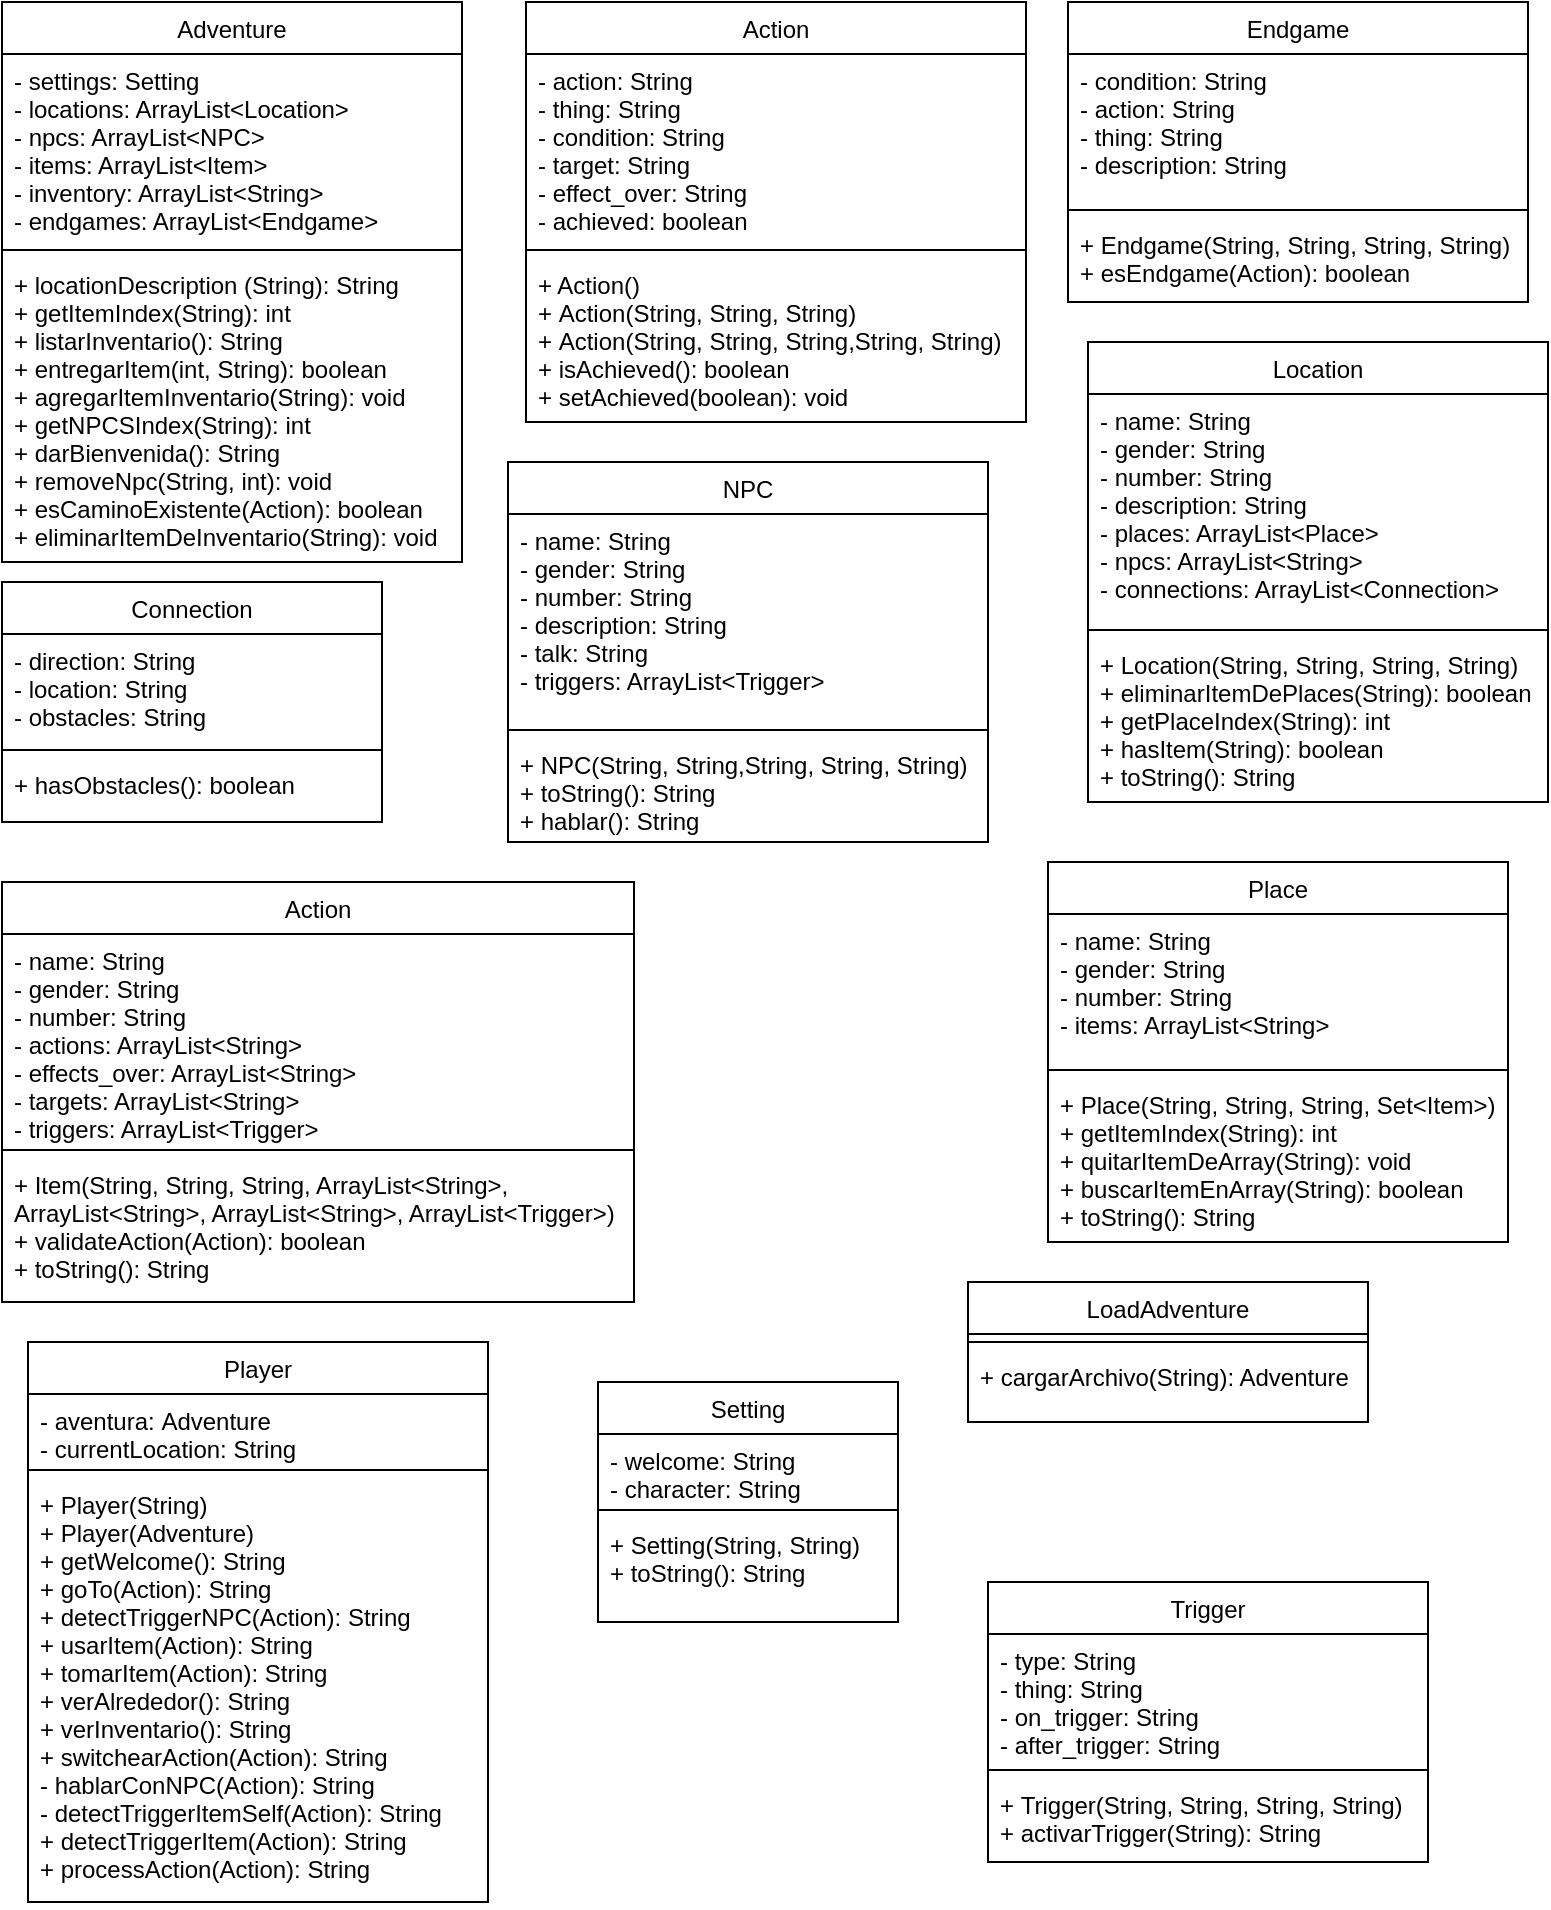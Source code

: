 <mxfile version="13.1.3" type="device"><diagram id="C5RBs43oDa-KdzZeNtuy" name="Page-1"><mxGraphModel dx="868" dy="433" grid="1" gridSize="10" guides="1" tooltips="1" connect="1" arrows="1" fold="1" page="1" pageScale="1" pageWidth="827" pageHeight="1169" math="0" shadow="0"><root><mxCell id="WIyWlLk6GJQsqaUBKTNV-0"/><mxCell id="WIyWlLk6GJQsqaUBKTNV-1" parent="WIyWlLk6GJQsqaUBKTNV-0"/><mxCell id="zkfFHV4jXpPFQw0GAbJ--6" value="Adventure" style="swimlane;fontStyle=0;align=center;verticalAlign=top;childLayout=stackLayout;horizontal=1;startSize=26;horizontalStack=0;resizeParent=1;resizeLast=0;collapsible=1;marginBottom=0;rounded=0;shadow=0;strokeWidth=1;fontSize=12;" parent="WIyWlLk6GJQsqaUBKTNV-1" vertex="1"><mxGeometry x="27" y="30" width="230" height="280" as="geometry"><mxRectangle x="130" y="380" width="160" height="26" as="alternateBounds"/></mxGeometry></mxCell><mxCell id="zkfFHV4jXpPFQw0GAbJ--7" value="- settings: Setting&#10;&#9;- locations: ArrayList&lt;Location&gt;&#10;&#9;- npcs: ArrayList&lt;NPC&gt; &#10;&#9;- items: ArrayList&lt;Item&gt;&#10;&#9;- inventory: ArrayList&lt;String&gt;&#10;&#9;- endgames: ArrayList&lt;Endgame&gt;" style="text;align=left;verticalAlign=top;spacingLeft=4;spacingRight=4;overflow=hidden;rotatable=0;points=[[0,0.5],[1,0.5]];portConstraint=eastwest;" parent="zkfFHV4jXpPFQw0GAbJ--6" vertex="1"><mxGeometry y="26" width="230" height="94" as="geometry"/></mxCell><mxCell id="zkfFHV4jXpPFQw0GAbJ--9" value="" style="line;html=1;strokeWidth=1;align=left;verticalAlign=middle;spacingTop=-1;spacingLeft=3;spacingRight=3;rotatable=0;labelPosition=right;points=[];portConstraint=eastwest;" parent="zkfFHV4jXpPFQw0GAbJ--6" vertex="1"><mxGeometry y="120" width="230" height="8" as="geometry"/></mxCell><mxCell id="zkfFHV4jXpPFQw0GAbJ--11" value="+ locationDescription (String): String&#10;+ getItemIndex(String): int&#10;+ listarInventario(): String&#10;+ entregarItem(int, String): boolean&#10;+ agregarItemInventario(String): void&#10;+ getNPCSIndex(String): int&#10;+ darBienvenida(): String&#10;+ removeNpc(String, int): void&#10;+ esCaminoExistente(Action): boolean&#10;+ eliminarItemDeInventario(String): void" style="text;align=left;verticalAlign=top;spacingLeft=4;spacingRight=4;overflow=hidden;rotatable=0;points=[[0,0.5],[1,0.5]];portConstraint=eastwest;" parent="zkfFHV4jXpPFQw0GAbJ--6" vertex="1"><mxGeometry y="128" width="230" height="152" as="geometry"/></mxCell><mxCell id="zkfFHV4jXpPFQw0GAbJ--17" value="Action" style="swimlane;fontStyle=0;align=center;verticalAlign=top;childLayout=stackLayout;horizontal=1;startSize=26;horizontalStack=0;resizeParent=1;resizeLast=0;collapsible=1;marginBottom=0;rounded=0;shadow=0;strokeWidth=1;" parent="WIyWlLk6GJQsqaUBKTNV-1" vertex="1"><mxGeometry x="289" y="30" width="250" height="210" as="geometry"><mxRectangle x="550" y="140" width="160" height="26" as="alternateBounds"/></mxGeometry></mxCell><mxCell id="zkfFHV4jXpPFQw0GAbJ--18" value="- action: String&#10;- thing: String&#10;&#9;- condition: String&#10;- target: String&#10;&#9;- effect_over: String&#10;&#9;- achieved: boolean " style="text;align=left;verticalAlign=top;spacingLeft=4;spacingRight=4;overflow=hidden;rotatable=0;points=[[0,0.5],[1,0.5]];portConstraint=eastwest;" parent="zkfFHV4jXpPFQw0GAbJ--17" vertex="1"><mxGeometry y="26" width="250" height="94" as="geometry"/></mxCell><mxCell id="zkfFHV4jXpPFQw0GAbJ--23" value="" style="line;html=1;strokeWidth=1;align=left;verticalAlign=middle;spacingTop=-1;spacingLeft=3;spacingRight=3;rotatable=0;labelPosition=right;points=[];portConstraint=eastwest;" parent="zkfFHV4jXpPFQw0GAbJ--17" vertex="1"><mxGeometry y="120" width="250" height="8" as="geometry"/></mxCell><mxCell id="zkfFHV4jXpPFQw0GAbJ--24" value="+ Action()&#10;+ Action(String, String, String)&#10;+ Action(String, String, String,String, String)&#10;+ isAchieved(): boolean&#10;+ setAchieved(boolean): void" style="text;align=left;verticalAlign=top;spacingLeft=4;spacingRight=4;overflow=hidden;rotatable=0;points=[[0,0.5],[1,0.5]];portConstraint=eastwest;" parent="zkfFHV4jXpPFQw0GAbJ--17" vertex="1"><mxGeometry y="128" width="250" height="82" as="geometry"/></mxCell><mxCell id="YwuFp8S2aF4tC8ulvTTx-6" value="Endgame" style="swimlane;fontStyle=0;align=center;verticalAlign=top;childLayout=stackLayout;horizontal=1;startSize=26;horizontalStack=0;resizeParent=1;resizeLast=0;collapsible=1;marginBottom=0;rounded=0;shadow=0;strokeWidth=1;" parent="WIyWlLk6GJQsqaUBKTNV-1" vertex="1"><mxGeometry x="560" y="30" width="230" height="150" as="geometry"><mxRectangle x="550" y="140" width="160" height="26" as="alternateBounds"/></mxGeometry></mxCell><mxCell id="YwuFp8S2aF4tC8ulvTTx-7" value="- condition: String &#10;&#9;- action: String &#10;&#9;- thing: String &#10;&#9;- description: String " style="text;align=left;verticalAlign=top;spacingLeft=4;spacingRight=4;overflow=hidden;rotatable=0;points=[[0,0.5],[1,0.5]];portConstraint=eastwest;" parent="YwuFp8S2aF4tC8ulvTTx-6" vertex="1"><mxGeometry y="26" width="230" height="74" as="geometry"/></mxCell><mxCell id="YwuFp8S2aF4tC8ulvTTx-8" value="" style="line;html=1;strokeWidth=1;align=left;verticalAlign=middle;spacingTop=-1;spacingLeft=3;spacingRight=3;rotatable=0;labelPosition=right;points=[];portConstraint=eastwest;" parent="YwuFp8S2aF4tC8ulvTTx-6" vertex="1"><mxGeometry y="100" width="230" height="8" as="geometry"/></mxCell><mxCell id="YwuFp8S2aF4tC8ulvTTx-9" value="+ Endgame(String, String, String, String)&#10;+ esEndgame(Action): boolean" style="text;align=left;verticalAlign=top;spacingLeft=4;spacingRight=4;overflow=hidden;rotatable=0;points=[[0,0.5],[1,0.5]];portConstraint=eastwest;" parent="YwuFp8S2aF4tC8ulvTTx-6" vertex="1"><mxGeometry y="108" width="230" height="42" as="geometry"/></mxCell><mxCell id="YwuFp8S2aF4tC8ulvTTx-2" value="Connection" style="swimlane;fontStyle=0;align=center;verticalAlign=top;childLayout=stackLayout;horizontal=1;startSize=26;horizontalStack=0;resizeParent=1;resizeLast=0;collapsible=1;marginBottom=0;rounded=0;shadow=0;strokeWidth=1;" parent="WIyWlLk6GJQsqaUBKTNV-1" vertex="1"><mxGeometry x="27" y="320" width="190" height="120" as="geometry"><mxRectangle x="550" y="140" width="160" height="26" as="alternateBounds"/></mxGeometry></mxCell><mxCell id="YwuFp8S2aF4tC8ulvTTx-3" value="- direction: String&#10;&#9;- location: String&#10;- obstacles: String &#10;" style="text;align=left;verticalAlign=top;spacingLeft=4;spacingRight=4;overflow=hidden;rotatable=0;points=[[0,0.5],[1,0.5]];portConstraint=eastwest;" parent="YwuFp8S2aF4tC8ulvTTx-2" vertex="1"><mxGeometry y="26" width="190" height="54" as="geometry"/></mxCell><mxCell id="YwuFp8S2aF4tC8ulvTTx-4" value="" style="line;html=1;strokeWidth=1;align=left;verticalAlign=middle;spacingTop=-1;spacingLeft=3;spacingRight=3;rotatable=0;labelPosition=right;points=[];portConstraint=eastwest;" parent="YwuFp8S2aF4tC8ulvTTx-2" vertex="1"><mxGeometry y="80" width="190" height="8" as="geometry"/></mxCell><mxCell id="YwuFp8S2aF4tC8ulvTTx-5" value="+ hasObstacles(): boolean" style="text;align=left;verticalAlign=top;spacingLeft=4;spacingRight=4;overflow=hidden;rotatable=0;points=[[0,0.5],[1,0.5]];portConstraint=eastwest;" parent="YwuFp8S2aF4tC8ulvTTx-2" vertex="1"><mxGeometry y="88" width="190" height="32" as="geometry"/></mxCell><mxCell id="YwuFp8S2aF4tC8ulvTTx-10" value="Action" style="swimlane;fontStyle=0;align=center;verticalAlign=top;childLayout=stackLayout;horizontal=1;startSize=26;horizontalStack=0;resizeParent=1;resizeLast=0;collapsible=1;marginBottom=0;rounded=0;shadow=0;strokeWidth=1;" parent="WIyWlLk6GJQsqaUBKTNV-1" vertex="1"><mxGeometry x="27" y="470" width="316" height="210" as="geometry"><mxRectangle x="550" y="140" width="160" height="26" as="alternateBounds"/></mxGeometry></mxCell><mxCell id="YwuFp8S2aF4tC8ulvTTx-11" value="- name: String &#10;&#9;- gender: String &#10;&#9;- number: String &#10;&#9;- actions: ArrayList&lt;String&gt;&#10;&#9;- effects_over: ArrayList&lt;String&gt;&#10;&#9;- targets: ArrayList&lt;String&gt;&#10;&#9;- triggers: ArrayList&lt;Trigger&gt;" style="text;align=left;verticalAlign=top;spacingLeft=4;spacingRight=4;overflow=hidden;rotatable=0;points=[[0,0.5],[1,0.5]];portConstraint=eastwest;" parent="YwuFp8S2aF4tC8ulvTTx-10" vertex="1"><mxGeometry y="26" width="316" height="104" as="geometry"/></mxCell><mxCell id="YwuFp8S2aF4tC8ulvTTx-12" value="" style="line;html=1;strokeWidth=1;align=left;verticalAlign=middle;spacingTop=-1;spacingLeft=3;spacingRight=3;rotatable=0;labelPosition=right;points=[];portConstraint=eastwest;" parent="YwuFp8S2aF4tC8ulvTTx-10" vertex="1"><mxGeometry y="130" width="316" height="8" as="geometry"/></mxCell><mxCell id="YwuFp8S2aF4tC8ulvTTx-13" value="+ Item(String, String, String, ArrayList&lt;String&gt;, &#10;ArrayList&lt;String&gt;, ArrayList&lt;String&gt;, ArrayList&lt;Trigger&gt;)&#10;+ validateAction(Action): boolean&#10;+ toString(): String" style="text;align=left;verticalAlign=top;spacingLeft=4;spacingRight=4;overflow=hidden;rotatable=0;points=[[0,0.5],[1,0.5]];portConstraint=eastwest;" parent="YwuFp8S2aF4tC8ulvTTx-10" vertex="1"><mxGeometry y="138" width="316" height="72" as="geometry"/></mxCell><mxCell id="YwuFp8S2aF4tC8ulvTTx-14" value="Location" style="swimlane;fontStyle=0;align=center;verticalAlign=top;childLayout=stackLayout;horizontal=1;startSize=26;horizontalStack=0;resizeParent=1;resizeLast=0;collapsible=1;marginBottom=0;rounded=0;shadow=0;strokeWidth=1;" parent="WIyWlLk6GJQsqaUBKTNV-1" vertex="1"><mxGeometry x="570" y="200" width="230" height="230" as="geometry"><mxRectangle x="550" y="140" width="160" height="26" as="alternateBounds"/></mxGeometry></mxCell><mxCell id="YwuFp8S2aF4tC8ulvTTx-15" value="- name: String &#10;&#9;- gender: String &#10;&#9;- number: String &#10;&#9;- description: String &#10;&#9;- places: ArrayList&lt;Place&gt;&#10;&#9;- npcs: ArrayList&lt;String&gt;&#10;&#9;- connections: ArrayList&lt;Connection&gt;" style="text;align=left;verticalAlign=top;spacingLeft=4;spacingRight=4;overflow=hidden;rotatable=0;points=[[0,0.5],[1,0.5]];portConstraint=eastwest;" parent="YwuFp8S2aF4tC8ulvTTx-14" vertex="1"><mxGeometry y="26" width="230" height="114" as="geometry"/></mxCell><mxCell id="YwuFp8S2aF4tC8ulvTTx-16" value="" style="line;html=1;strokeWidth=1;align=left;verticalAlign=middle;spacingTop=-1;spacingLeft=3;spacingRight=3;rotatable=0;labelPosition=right;points=[];portConstraint=eastwest;" parent="YwuFp8S2aF4tC8ulvTTx-14" vertex="1"><mxGeometry y="140" width="230" height="8" as="geometry"/></mxCell><mxCell id="YwuFp8S2aF4tC8ulvTTx-17" value="+ Location(String, String, String, String)&#10;+ eliminarItemDePlaces(String): boolean&#10;+ getPlaceIndex(String): int&#10;+ hasItem(String): boolean&#10;+ toString(): String" style="text;align=left;verticalAlign=top;spacingLeft=4;spacingRight=4;overflow=hidden;rotatable=0;points=[[0,0.5],[1,0.5]];portConstraint=eastwest;" parent="YwuFp8S2aF4tC8ulvTTx-14" vertex="1"><mxGeometry y="148" width="230" height="82" as="geometry"/></mxCell><mxCell id="YwuFp8S2aF4tC8ulvTTx-18" value="NPC" style="swimlane;fontStyle=0;align=center;verticalAlign=top;childLayout=stackLayout;horizontal=1;startSize=26;horizontalStack=0;resizeParent=1;resizeLast=0;collapsible=1;marginBottom=0;rounded=0;shadow=0;strokeWidth=1;" parent="WIyWlLk6GJQsqaUBKTNV-1" vertex="1"><mxGeometry x="280" y="260" width="240" height="190" as="geometry"><mxRectangle x="550" y="140" width="160" height="26" as="alternateBounds"/></mxGeometry></mxCell><mxCell id="YwuFp8S2aF4tC8ulvTTx-19" value="- name: String &#10;&#9;- gender: String &#10;&#9;- number: String &#10;&#9;- description: String &#10;&#9;- talk: String &#10;&#9;- triggers: ArrayList&lt;Trigger&gt;" style="text;align=left;verticalAlign=top;spacingLeft=4;spacingRight=4;overflow=hidden;rotatable=0;points=[[0,0.5],[1,0.5]];portConstraint=eastwest;" parent="YwuFp8S2aF4tC8ulvTTx-18" vertex="1"><mxGeometry y="26" width="240" height="104" as="geometry"/></mxCell><mxCell id="YwuFp8S2aF4tC8ulvTTx-20" value="" style="line;html=1;strokeWidth=1;align=left;verticalAlign=middle;spacingTop=-1;spacingLeft=3;spacingRight=3;rotatable=0;labelPosition=right;points=[];portConstraint=eastwest;" parent="YwuFp8S2aF4tC8ulvTTx-18" vertex="1"><mxGeometry y="130" width="240" height="8" as="geometry"/></mxCell><mxCell id="YwuFp8S2aF4tC8ulvTTx-21" value="+ NPC(String, String,String, String, String)&#10;+ toString(): String&#10;+ hablar(): String" style="text;align=left;verticalAlign=top;spacingLeft=4;spacingRight=4;overflow=hidden;rotatable=0;points=[[0,0.5],[1,0.5]];portConstraint=eastwest;" parent="YwuFp8S2aF4tC8ulvTTx-18" vertex="1"><mxGeometry y="138" width="240" height="52" as="geometry"/></mxCell><mxCell id="YwuFp8S2aF4tC8ulvTTx-22" value="Place" style="swimlane;fontStyle=0;align=center;verticalAlign=top;childLayout=stackLayout;horizontal=1;startSize=26;horizontalStack=0;resizeParent=1;resizeLast=0;collapsible=1;marginBottom=0;rounded=0;shadow=0;strokeWidth=1;" parent="WIyWlLk6GJQsqaUBKTNV-1" vertex="1"><mxGeometry x="550" y="460" width="230" height="190" as="geometry"><mxRectangle x="550" y="140" width="160" height="26" as="alternateBounds"/></mxGeometry></mxCell><mxCell id="YwuFp8S2aF4tC8ulvTTx-23" value="- name: String&#10;&#9;- gender: String &#10;- number: String &#10;&#9;- items: ArrayList&lt;String&gt;" style="text;align=left;verticalAlign=top;spacingLeft=4;spacingRight=4;overflow=hidden;rotatable=0;points=[[0,0.5],[1,0.5]];portConstraint=eastwest;" parent="YwuFp8S2aF4tC8ulvTTx-22" vertex="1"><mxGeometry y="26" width="230" height="74" as="geometry"/></mxCell><mxCell id="YwuFp8S2aF4tC8ulvTTx-24" value="" style="line;html=1;strokeWidth=1;align=left;verticalAlign=middle;spacingTop=-1;spacingLeft=3;spacingRight=3;rotatable=0;labelPosition=right;points=[];portConstraint=eastwest;" parent="YwuFp8S2aF4tC8ulvTTx-22" vertex="1"><mxGeometry y="100" width="230" height="8" as="geometry"/></mxCell><mxCell id="YwuFp8S2aF4tC8ulvTTx-25" value="+ Place(String, String, String, Set&lt;Item&gt;)&#10;+ getItemIndex(String): int&#10;+ quitarItemDeArray(String): void&#10;+ buscarItemEnArray(String): boolean&#10;+ toString(): String" style="text;align=left;verticalAlign=top;spacingLeft=4;spacingRight=4;overflow=hidden;rotatable=0;points=[[0,0.5],[1,0.5]];portConstraint=eastwest;" parent="YwuFp8S2aF4tC8ulvTTx-22" vertex="1"><mxGeometry y="108" width="230" height="82" as="geometry"/></mxCell><mxCell id="9yMeEdwRmov0G6hW0W0N-0" value="Player" style="swimlane;fontStyle=0;align=center;verticalAlign=top;childLayout=stackLayout;horizontal=1;startSize=26;horizontalStack=0;resizeParent=1;resizeLast=0;collapsible=1;marginBottom=0;rounded=0;shadow=0;strokeWidth=1;" vertex="1" parent="WIyWlLk6GJQsqaUBKTNV-1"><mxGeometry x="40" y="700" width="230" height="280" as="geometry"><mxRectangle x="550" y="140" width="160" height="26" as="alternateBounds"/></mxGeometry></mxCell><mxCell id="9yMeEdwRmov0G6hW0W0N-1" value="- aventura: Adventure&#10;&#9;- currentLocation: String &#10;" style="text;align=left;verticalAlign=top;spacingLeft=4;spacingRight=4;overflow=hidden;rotatable=0;points=[[0,0.5],[1,0.5]];portConstraint=eastwest;" vertex="1" parent="9yMeEdwRmov0G6hW0W0N-0"><mxGeometry y="26" width="230" height="34" as="geometry"/></mxCell><mxCell id="9yMeEdwRmov0G6hW0W0N-2" value="" style="line;html=1;strokeWidth=1;align=left;verticalAlign=middle;spacingTop=-1;spacingLeft=3;spacingRight=3;rotatable=0;labelPosition=right;points=[];portConstraint=eastwest;" vertex="1" parent="9yMeEdwRmov0G6hW0W0N-0"><mxGeometry y="60" width="230" height="8" as="geometry"/></mxCell><mxCell id="9yMeEdwRmov0G6hW0W0N-3" value="+ Player(String)&#10;+ Player(Adventure)&#10;+ getWelcome(): String&#10;+ goTo(Action): String&#10;+ detectTriggerNPC(Action): String&#10;+ usarItem(Action): String&#10;+ tomarItem(Action): String&#10;+ verAlrededor(): String&#10;+ verInventario(): String&#10;+ switchearAction(Action): String&#10;- hablarConNPC(Action): String&#10;- detectTriggerItemSelf(Action): String&#10;+ detectTriggerItem(Action): String&#10;+ processAction(Action): String" style="text;align=left;verticalAlign=top;spacingLeft=4;spacingRight=4;overflow=hidden;rotatable=0;points=[[0,0.5],[1,0.5]];portConstraint=eastwest;" vertex="1" parent="9yMeEdwRmov0G6hW0W0N-0"><mxGeometry y="68" width="230" height="212" as="geometry"/></mxCell><mxCell id="9yMeEdwRmov0G6hW0W0N-8" value="Setting" style="swimlane;fontStyle=0;align=center;verticalAlign=top;childLayout=stackLayout;horizontal=1;startSize=26;horizontalStack=0;resizeParent=1;resizeLast=0;collapsible=1;marginBottom=0;rounded=0;shadow=0;strokeWidth=1;" vertex="1" parent="WIyWlLk6GJQsqaUBKTNV-1"><mxGeometry x="325" y="720" width="150" height="120" as="geometry"><mxRectangle x="550" y="140" width="160" height="26" as="alternateBounds"/></mxGeometry></mxCell><mxCell id="9yMeEdwRmov0G6hW0W0N-9" value="- welcome: String &#10;&#9;- character: String &#10;" style="text;align=left;verticalAlign=top;spacingLeft=4;spacingRight=4;overflow=hidden;rotatable=0;points=[[0,0.5],[1,0.5]];portConstraint=eastwest;" vertex="1" parent="9yMeEdwRmov0G6hW0W0N-8"><mxGeometry y="26" width="150" height="34" as="geometry"/></mxCell><mxCell id="9yMeEdwRmov0G6hW0W0N-10" value="" style="line;html=1;strokeWidth=1;align=left;verticalAlign=middle;spacingTop=-1;spacingLeft=3;spacingRight=3;rotatable=0;labelPosition=right;points=[];portConstraint=eastwest;" vertex="1" parent="9yMeEdwRmov0G6hW0W0N-8"><mxGeometry y="60" width="150" height="8" as="geometry"/></mxCell><mxCell id="9yMeEdwRmov0G6hW0W0N-11" value="+ Setting(String, String)&#10;+ toString(): String" style="text;align=left;verticalAlign=top;spacingLeft=4;spacingRight=4;overflow=hidden;rotatable=0;points=[[0,0.5],[1,0.5]];portConstraint=eastwest;" vertex="1" parent="9yMeEdwRmov0G6hW0W0N-8"><mxGeometry y="68" width="150" height="52" as="geometry"/></mxCell><mxCell id="9yMeEdwRmov0G6hW0W0N-12" value="Trigger" style="swimlane;fontStyle=0;align=center;verticalAlign=top;childLayout=stackLayout;horizontal=1;startSize=26;horizontalStack=0;resizeParent=1;resizeLast=0;collapsible=1;marginBottom=0;rounded=0;shadow=0;strokeWidth=1;" vertex="1" parent="WIyWlLk6GJQsqaUBKTNV-1"><mxGeometry x="520" y="820" width="220" height="140" as="geometry"><mxRectangle x="550" y="140" width="160" height="26" as="alternateBounds"/></mxGeometry></mxCell><mxCell id="9yMeEdwRmov0G6hW0W0N-13" value="- type: String &#10;&#9;- thing: String &#10;&#9;- on_trigger: String &#10;&#9;- after_trigger: String &#10;&#9;" style="text;align=left;verticalAlign=top;spacingLeft=4;spacingRight=4;overflow=hidden;rotatable=0;points=[[0,0.5],[1,0.5]];portConstraint=eastwest;" vertex="1" parent="9yMeEdwRmov0G6hW0W0N-12"><mxGeometry y="26" width="220" height="64" as="geometry"/></mxCell><mxCell id="9yMeEdwRmov0G6hW0W0N-14" value="" style="line;html=1;strokeWidth=1;align=left;verticalAlign=middle;spacingTop=-1;spacingLeft=3;spacingRight=3;rotatable=0;labelPosition=right;points=[];portConstraint=eastwest;" vertex="1" parent="9yMeEdwRmov0G6hW0W0N-12"><mxGeometry y="90" width="220" height="8" as="geometry"/></mxCell><mxCell id="9yMeEdwRmov0G6hW0W0N-15" value="+ Trigger(String, String, String, String)&#10;+ activarTrigger(String): String" style="text;align=left;verticalAlign=top;spacingLeft=4;spacingRight=4;overflow=hidden;rotatable=0;points=[[0,0.5],[1,0.5]];portConstraint=eastwest;" vertex="1" parent="9yMeEdwRmov0G6hW0W0N-12"><mxGeometry y="98" width="220" height="42" as="geometry"/></mxCell><mxCell id="9yMeEdwRmov0G6hW0W0N-16" value="LoadAdventure" style="swimlane;fontStyle=0;align=center;verticalAlign=top;childLayout=stackLayout;horizontal=1;startSize=26;horizontalStack=0;resizeParent=1;resizeLast=0;collapsible=1;marginBottom=0;rounded=0;shadow=0;strokeWidth=1;" vertex="1" parent="WIyWlLk6GJQsqaUBKTNV-1"><mxGeometry x="510" y="670" width="200" height="70" as="geometry"><mxRectangle x="550" y="140" width="160" height="26" as="alternateBounds"/></mxGeometry></mxCell><mxCell id="9yMeEdwRmov0G6hW0W0N-17" value="" style="line;html=1;strokeWidth=1;align=left;verticalAlign=middle;spacingTop=-1;spacingLeft=3;spacingRight=3;rotatable=0;labelPosition=right;points=[];portConstraint=eastwest;" vertex="1" parent="9yMeEdwRmov0G6hW0W0N-16"><mxGeometry y="26" width="200" height="8" as="geometry"/></mxCell><mxCell id="9yMeEdwRmov0G6hW0W0N-18" value="+ cargarArchivo(String): Adventure " style="text;align=left;verticalAlign=top;spacingLeft=4;spacingRight=4;overflow=hidden;rotatable=0;points=[[0,0.5],[1,0.5]];portConstraint=eastwest;" vertex="1" parent="9yMeEdwRmov0G6hW0W0N-16"><mxGeometry y="34" width="200" height="32" as="geometry"/></mxCell></root></mxGraphModel></diagram></mxfile>